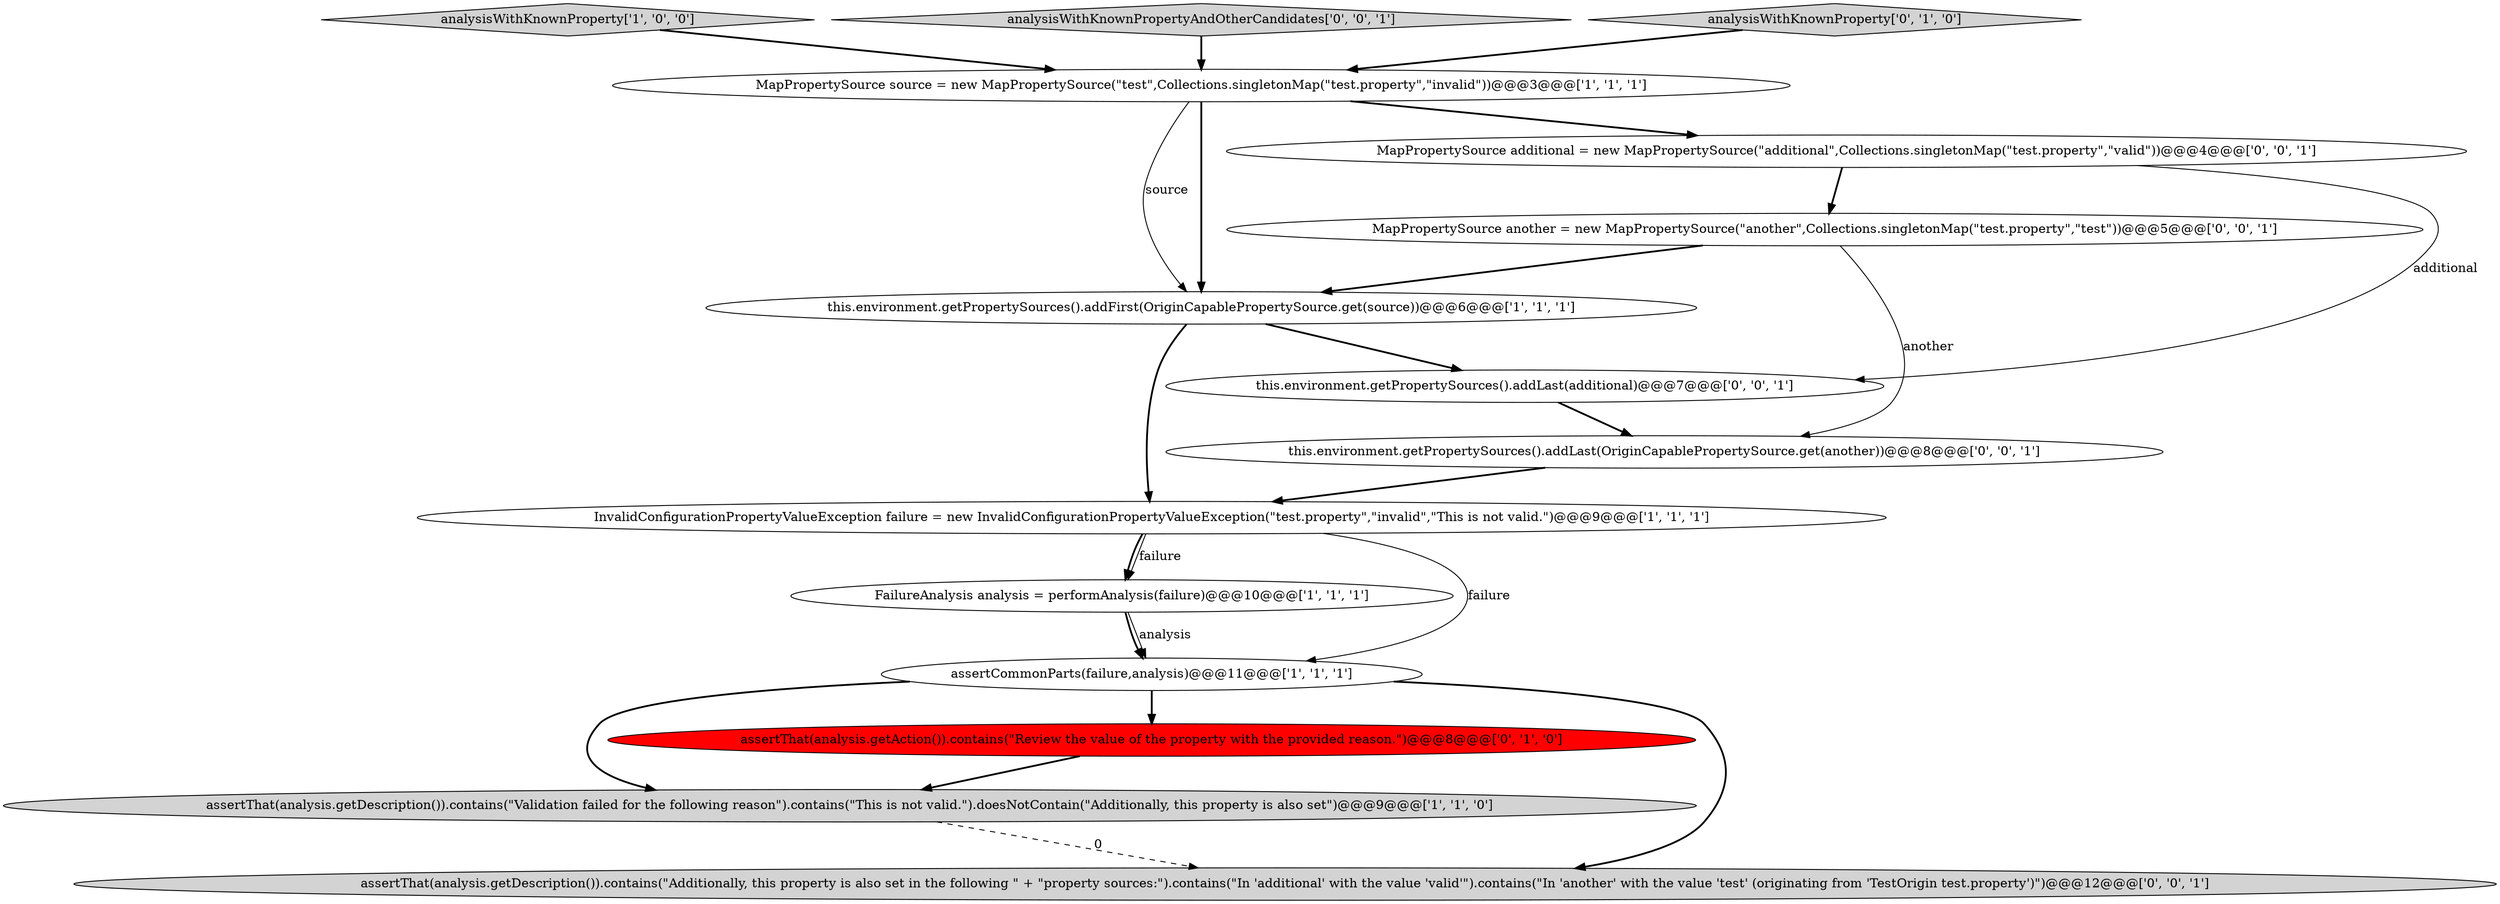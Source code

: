 digraph {
1 [style = filled, label = "analysisWithKnownProperty['1', '0', '0']", fillcolor = lightgray, shape = diamond image = "AAA0AAABBB1BBB"];
6 [style = filled, label = "assertThat(analysis.getDescription()).contains(\"Validation failed for the following reason\").contains(\"This is not valid.\").doesNotContain(\"Additionally, this property is also set\")@@@9@@@['1', '1', '0']", fillcolor = lightgray, shape = ellipse image = "AAA0AAABBB1BBB"];
8 [style = filled, label = "assertThat(analysis.getAction()).contains(\"Review the value of the property with the provided reason.\")@@@8@@@['0', '1', '0']", fillcolor = red, shape = ellipse image = "AAA1AAABBB2BBB"];
5 [style = filled, label = "FailureAnalysis analysis = performAnalysis(failure)@@@10@@@['1', '1', '1']", fillcolor = white, shape = ellipse image = "AAA0AAABBB1BBB"];
3 [style = filled, label = "this.environment.getPropertySources().addFirst(OriginCapablePropertySource.get(source))@@@6@@@['1', '1', '1']", fillcolor = white, shape = ellipse image = "AAA0AAABBB1BBB"];
4 [style = filled, label = "MapPropertySource source = new MapPropertySource(\"test\",Collections.singletonMap(\"test.property\",\"invalid\"))@@@3@@@['1', '1', '1']", fillcolor = white, shape = ellipse image = "AAA0AAABBB1BBB"];
2 [style = filled, label = "InvalidConfigurationPropertyValueException failure = new InvalidConfigurationPropertyValueException(\"test.property\",\"invalid\",\"This is not valid.\")@@@9@@@['1', '1', '1']", fillcolor = white, shape = ellipse image = "AAA0AAABBB1BBB"];
0 [style = filled, label = "assertCommonParts(failure,analysis)@@@11@@@['1', '1', '1']", fillcolor = white, shape = ellipse image = "AAA0AAABBB1BBB"];
14 [style = filled, label = "analysisWithKnownPropertyAndOtherCandidates['0', '0', '1']", fillcolor = lightgray, shape = diamond image = "AAA0AAABBB3BBB"];
9 [style = filled, label = "this.environment.getPropertySources().addLast(additional)@@@7@@@['0', '0', '1']", fillcolor = white, shape = ellipse image = "AAA0AAABBB3BBB"];
7 [style = filled, label = "analysisWithKnownProperty['0', '1', '0']", fillcolor = lightgray, shape = diamond image = "AAA0AAABBB2BBB"];
10 [style = filled, label = "MapPropertySource another = new MapPropertySource(\"another\",Collections.singletonMap(\"test.property\",\"test\"))@@@5@@@['0', '0', '1']", fillcolor = white, shape = ellipse image = "AAA0AAABBB3BBB"];
13 [style = filled, label = "MapPropertySource additional = new MapPropertySource(\"additional\",Collections.singletonMap(\"test.property\",\"valid\"))@@@4@@@['0', '0', '1']", fillcolor = white, shape = ellipse image = "AAA0AAABBB3BBB"];
11 [style = filled, label = "assertThat(analysis.getDescription()).contains(\"Additionally, this property is also set in the following \" + \"property sources:\").contains(\"In 'additional' with the value 'valid'\").contains(\"In 'another' with the value 'test' (originating from 'TestOrigin test.property')\")@@@12@@@['0', '0', '1']", fillcolor = lightgray, shape = ellipse image = "AAA0AAABBB3BBB"];
12 [style = filled, label = "this.environment.getPropertySources().addLast(OriginCapablePropertySource.get(another))@@@8@@@['0', '0', '1']", fillcolor = white, shape = ellipse image = "AAA0AAABBB3BBB"];
13->10 [style = bold, label=""];
2->0 [style = solid, label="failure"];
4->3 [style = solid, label="source"];
4->3 [style = bold, label=""];
1->4 [style = bold, label=""];
13->9 [style = solid, label="additional"];
0->6 [style = bold, label=""];
4->13 [style = bold, label=""];
6->11 [style = dashed, label="0"];
0->11 [style = bold, label=""];
10->3 [style = bold, label=""];
8->6 [style = bold, label=""];
7->4 [style = bold, label=""];
3->9 [style = bold, label=""];
12->2 [style = bold, label=""];
5->0 [style = solid, label="analysis"];
3->2 [style = bold, label=""];
5->0 [style = bold, label=""];
0->8 [style = bold, label=""];
2->5 [style = solid, label="failure"];
9->12 [style = bold, label=""];
10->12 [style = solid, label="another"];
2->5 [style = bold, label=""];
14->4 [style = bold, label=""];
}
